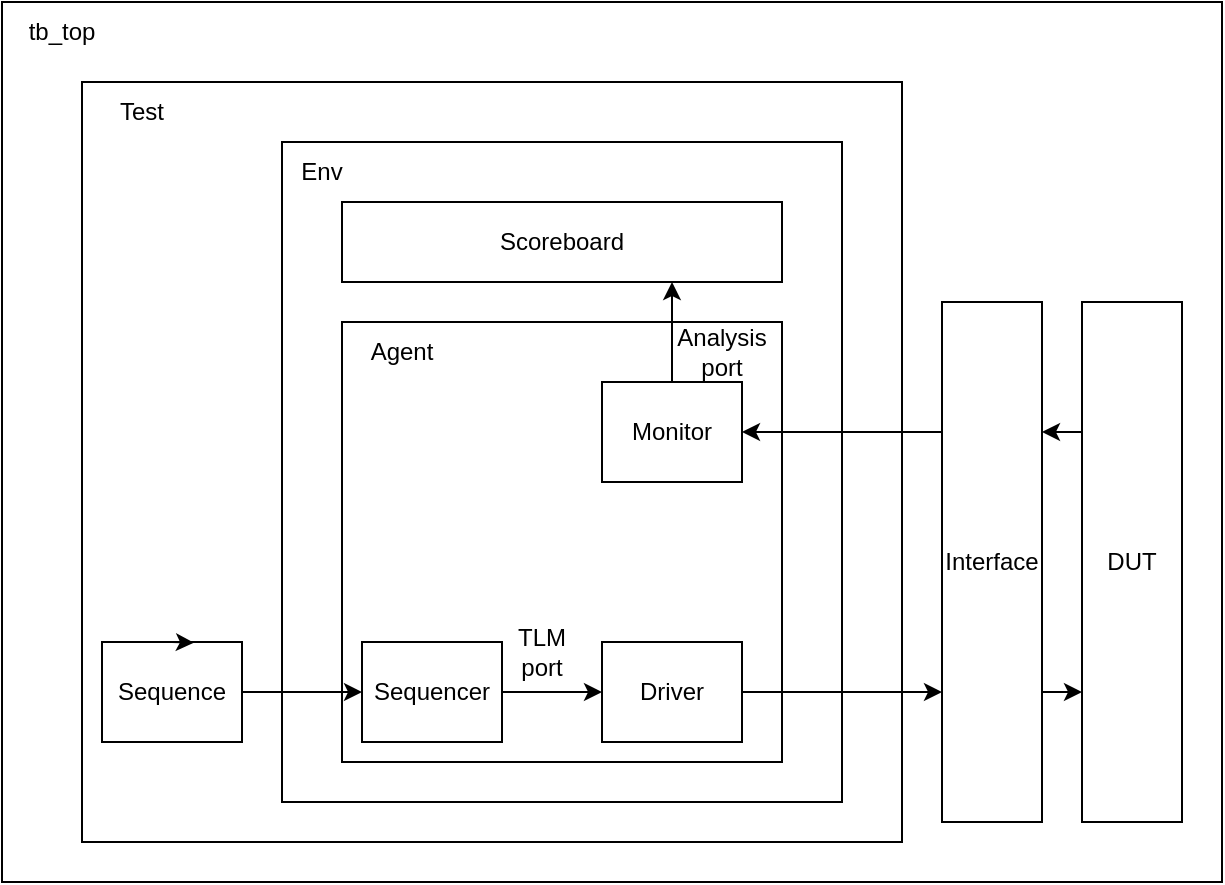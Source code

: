 <mxfile>
    <diagram id="odylkHkHmkyt3rO19gDE" name="Page-1">
        <mxGraphModel dx="1262" dy="537" grid="1" gridSize="10" guides="1" tooltips="1" connect="1" arrows="1" fold="1" page="1" pageScale="1" pageWidth="850" pageHeight="1100" math="0" shadow="0">
            <root>
                <mxCell id="0"/>
                <mxCell id="1" parent="0"/>
                <mxCell id="39" value="" style="rounded=0;whiteSpace=wrap;html=1;" vertex="1" parent="1">
                    <mxGeometry x="90" y="80" width="610" height="440" as="geometry"/>
                </mxCell>
                <mxCell id="40" value="tb_top" style="text;html=1;strokeColor=none;fillColor=none;align=center;verticalAlign=middle;whiteSpace=wrap;rounded=0;" vertex="1" parent="1">
                    <mxGeometry x="90" y="80" width="60" height="30" as="geometry"/>
                </mxCell>
                <mxCell id="62" style="edgeStyle=none;html=1;exitX=0;exitY=0.25;exitDx=0;exitDy=0;entryX=1;entryY=0.25;entryDx=0;entryDy=0;" edge="1" parent="1" source="41" target="42">
                    <mxGeometry relative="1" as="geometry"/>
                </mxCell>
                <mxCell id="41" value="DUT" style="rounded=0;whiteSpace=wrap;html=1;" vertex="1" parent="1">
                    <mxGeometry x="630" y="230" width="50" height="260" as="geometry"/>
                </mxCell>
                <mxCell id="61" style="edgeStyle=none;html=1;exitX=1;exitY=0.75;exitDx=0;exitDy=0;entryX=0;entryY=0.75;entryDx=0;entryDy=0;" edge="1" parent="1" source="42" target="41">
                    <mxGeometry relative="1" as="geometry"/>
                </mxCell>
                <mxCell id="42" value="Interface" style="rounded=0;whiteSpace=wrap;html=1;" vertex="1" parent="1">
                    <mxGeometry x="560" y="230" width="50" height="260" as="geometry"/>
                </mxCell>
                <mxCell id="43" value="" style="rounded=0;whiteSpace=wrap;html=1;" vertex="1" parent="1">
                    <mxGeometry x="130" y="120" width="410" height="380" as="geometry"/>
                </mxCell>
                <mxCell id="45" value="Test" style="text;html=1;strokeColor=none;fillColor=none;align=center;verticalAlign=middle;whiteSpace=wrap;rounded=0;" vertex="1" parent="1">
                    <mxGeometry x="130" y="120" width="60" height="30" as="geometry"/>
                </mxCell>
                <mxCell id="46" value="" style="rounded=0;whiteSpace=wrap;html=1;" vertex="1" parent="1">
                    <mxGeometry x="230" y="150" width="280" height="330" as="geometry"/>
                </mxCell>
                <mxCell id="47" value="Env" style="text;html=1;strokeColor=none;fillColor=none;align=center;verticalAlign=middle;whiteSpace=wrap;rounded=0;" vertex="1" parent="1">
                    <mxGeometry x="220" y="150" width="60" height="30" as="geometry"/>
                </mxCell>
                <mxCell id="48" value="Scoreboard" style="rounded=0;whiteSpace=wrap;html=1;" vertex="1" parent="1">
                    <mxGeometry x="260" y="180" width="220" height="40" as="geometry"/>
                </mxCell>
                <mxCell id="49" value="" style="rounded=0;whiteSpace=wrap;html=1;" vertex="1" parent="1">
                    <mxGeometry x="260" y="240" width="220" height="220" as="geometry"/>
                </mxCell>
                <mxCell id="50" value="Agent" style="text;html=1;strokeColor=none;fillColor=none;align=center;verticalAlign=middle;whiteSpace=wrap;rounded=0;" vertex="1" parent="1">
                    <mxGeometry x="260" y="240" width="60" height="30" as="geometry"/>
                </mxCell>
                <mxCell id="66" style="edgeStyle=none;html=1;exitX=0.5;exitY=0;exitDx=0;exitDy=0;entryX=0.75;entryY=1;entryDx=0;entryDy=0;" edge="1" parent="1" source="51" target="48">
                    <mxGeometry relative="1" as="geometry"/>
                </mxCell>
                <mxCell id="51" value="Monitor" style="rounded=0;whiteSpace=wrap;html=1;" vertex="1" parent="1">
                    <mxGeometry x="390" y="270" width="70" height="50" as="geometry"/>
                </mxCell>
                <mxCell id="56" style="edgeStyle=none;html=1;exitX=1;exitY=0.5;exitDx=0;exitDy=0;entryX=0;entryY=0.75;entryDx=0;entryDy=0;" edge="1" parent="1" source="53" target="42">
                    <mxGeometry relative="1" as="geometry">
                        <mxPoint x="600" y="415" as="targetPoint"/>
                    </mxGeometry>
                </mxCell>
                <mxCell id="53" value="Driver" style="rounded=0;whiteSpace=wrap;html=1;" vertex="1" parent="1">
                    <mxGeometry x="390" y="400" width="70" height="50" as="geometry"/>
                </mxCell>
                <mxCell id="60" style="edgeStyle=none;html=1;exitX=1;exitY=0.5;exitDx=0;exitDy=0;entryX=0;entryY=0.5;entryDx=0;entryDy=0;" edge="1" parent="1" source="54" target="53">
                    <mxGeometry relative="1" as="geometry"/>
                </mxCell>
                <mxCell id="54" value="Sequencer" style="rounded=0;whiteSpace=wrap;html=1;" vertex="1" parent="1">
                    <mxGeometry x="270" y="400" width="70" height="50" as="geometry"/>
                </mxCell>
                <mxCell id="69" value="" style="edgeStyle=none;html=1;" edge="1" parent="1" source="55" target="54">
                    <mxGeometry relative="1" as="geometry"/>
                </mxCell>
                <mxCell id="55" value="Sequence" style="rounded=0;whiteSpace=wrap;html=1;" vertex="1" parent="1">
                    <mxGeometry x="140" y="400" width="70" height="50" as="geometry"/>
                </mxCell>
                <mxCell id="63" style="edgeStyle=none;html=1;exitX=0;exitY=0.25;exitDx=0;exitDy=0;entryX=1;entryY=0.5;entryDx=0;entryDy=0;" edge="1" parent="1" source="42" target="51">
                    <mxGeometry relative="1" as="geometry"/>
                </mxCell>
                <mxCell id="70" style="edgeStyle=none;html=1;exitX=0.5;exitY=0;exitDx=0;exitDy=0;entryX=0.657;entryY=0.007;entryDx=0;entryDy=0;entryPerimeter=0;" edge="1" parent="1" source="55" target="55">
                    <mxGeometry relative="1" as="geometry"/>
                </mxCell>
                <mxCell id="71" value="Analysis&lt;br&gt;port" style="text;html=1;strokeColor=none;fillColor=none;align=center;verticalAlign=middle;whiteSpace=wrap;rounded=0;" vertex="1" parent="1">
                    <mxGeometry x="420" y="240" width="60" height="30" as="geometry"/>
                </mxCell>
                <mxCell id="73" value="TLM&lt;br&gt;port" style="text;html=1;strokeColor=none;fillColor=none;align=center;verticalAlign=middle;whiteSpace=wrap;rounded=0;" vertex="1" parent="1">
                    <mxGeometry x="330" y="390" width="60" height="30" as="geometry"/>
                </mxCell>
            </root>
        </mxGraphModel>
    </diagram>
</mxfile>